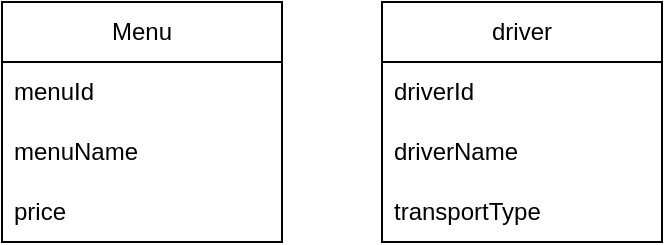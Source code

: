 <mxfile version="21.2.9" type="device">
  <diagram name="Page-1" id="-GsDvEB_UzbKQOSDz-lv">
    <mxGraphModel dx="954" dy="560" grid="1" gridSize="10" guides="1" tooltips="1" connect="1" arrows="1" fold="1" page="1" pageScale="1" pageWidth="850" pageHeight="1100" math="0" shadow="0">
      <root>
        <mxCell id="0" />
        <mxCell id="1" parent="0" />
        <mxCell id="ZaYBRkctL8AiE4-UHulr-1" value="Menu" style="swimlane;fontStyle=0;childLayout=stackLayout;horizontal=1;startSize=30;horizontalStack=0;resizeParent=1;resizeParentMax=0;resizeLast=0;collapsible=1;marginBottom=0;whiteSpace=wrap;html=1;" vertex="1" parent="1">
          <mxGeometry x="210" y="120" width="140" height="120" as="geometry" />
        </mxCell>
        <mxCell id="ZaYBRkctL8AiE4-UHulr-2" value="menuId" style="text;strokeColor=none;fillColor=none;align=left;verticalAlign=middle;spacingLeft=4;spacingRight=4;overflow=hidden;points=[[0,0.5],[1,0.5]];portConstraint=eastwest;rotatable=0;whiteSpace=wrap;html=1;" vertex="1" parent="ZaYBRkctL8AiE4-UHulr-1">
          <mxGeometry y="30" width="140" height="30" as="geometry" />
        </mxCell>
        <mxCell id="ZaYBRkctL8AiE4-UHulr-3" value="menuName" style="text;strokeColor=none;fillColor=none;align=left;verticalAlign=middle;spacingLeft=4;spacingRight=4;overflow=hidden;points=[[0,0.5],[1,0.5]];portConstraint=eastwest;rotatable=0;whiteSpace=wrap;html=1;" vertex="1" parent="ZaYBRkctL8AiE4-UHulr-1">
          <mxGeometry y="60" width="140" height="30" as="geometry" />
        </mxCell>
        <mxCell id="ZaYBRkctL8AiE4-UHulr-4" value="price" style="text;strokeColor=none;fillColor=none;align=left;verticalAlign=middle;spacingLeft=4;spacingRight=4;overflow=hidden;points=[[0,0.5],[1,0.5]];portConstraint=eastwest;rotatable=0;whiteSpace=wrap;html=1;" vertex="1" parent="ZaYBRkctL8AiE4-UHulr-1">
          <mxGeometry y="90" width="140" height="30" as="geometry" />
        </mxCell>
        <mxCell id="ZaYBRkctL8AiE4-UHulr-5" value="driver" style="swimlane;fontStyle=0;childLayout=stackLayout;horizontal=1;startSize=30;horizontalStack=0;resizeParent=1;resizeParentMax=0;resizeLast=0;collapsible=1;marginBottom=0;whiteSpace=wrap;html=1;" vertex="1" parent="1">
          <mxGeometry x="400" y="120" width="140" height="120" as="geometry" />
        </mxCell>
        <mxCell id="ZaYBRkctL8AiE4-UHulr-6" value="driverId" style="text;strokeColor=none;fillColor=none;align=left;verticalAlign=middle;spacingLeft=4;spacingRight=4;overflow=hidden;points=[[0,0.5],[1,0.5]];portConstraint=eastwest;rotatable=0;whiteSpace=wrap;html=1;" vertex="1" parent="ZaYBRkctL8AiE4-UHulr-5">
          <mxGeometry y="30" width="140" height="30" as="geometry" />
        </mxCell>
        <mxCell id="ZaYBRkctL8AiE4-UHulr-7" value="driverName" style="text;strokeColor=none;fillColor=none;align=left;verticalAlign=middle;spacingLeft=4;spacingRight=4;overflow=hidden;points=[[0,0.5],[1,0.5]];portConstraint=eastwest;rotatable=0;whiteSpace=wrap;html=1;" vertex="1" parent="ZaYBRkctL8AiE4-UHulr-5">
          <mxGeometry y="60" width="140" height="30" as="geometry" />
        </mxCell>
        <mxCell id="ZaYBRkctL8AiE4-UHulr-8" value="transportType" style="text;strokeColor=none;fillColor=none;align=left;verticalAlign=middle;spacingLeft=4;spacingRight=4;overflow=hidden;points=[[0,0.5],[1,0.5]];portConstraint=eastwest;rotatable=0;whiteSpace=wrap;html=1;" vertex="1" parent="ZaYBRkctL8AiE4-UHulr-5">
          <mxGeometry y="90" width="140" height="30" as="geometry" />
        </mxCell>
      </root>
    </mxGraphModel>
  </diagram>
</mxfile>
